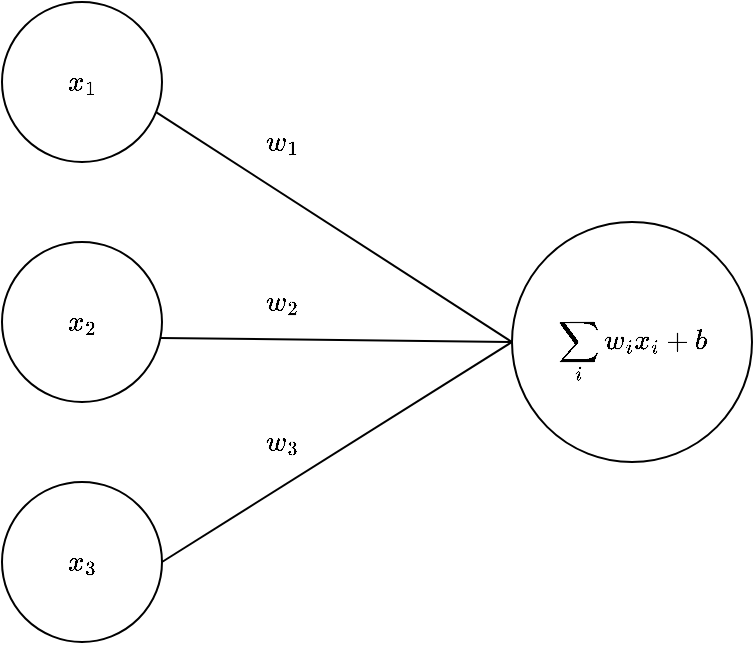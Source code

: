 <mxfile version="12.9.9" type="github"><diagram id="q2U0NmsmwU3HvsMNyU5W" name="Page-1"><mxGraphModel dx="934" dy="519" grid="1" gridSize="10" guides="1" tooltips="1" connect="1" arrows="1" fold="1" page="1" pageScale="1" pageWidth="850" pageHeight="1100" math="1" shadow="0"><root><mxCell id="0"/><mxCell id="1" parent="0"/><mxCell id="qY2oE8lwWr5D2VLlj5Ar-1" value="" style="ellipse;whiteSpace=wrap;html=1;aspect=fixed;" vertex="1" parent="1"><mxGeometry x="120" y="210" width="80" height="80" as="geometry"/></mxCell><mxCell id="qY2oE8lwWr5D2VLlj5Ar-6" value="" style="ellipse;whiteSpace=wrap;html=1;aspect=fixed;" vertex="1" parent="1"><mxGeometry x="120" y="330" width="80" height="80" as="geometry"/></mxCell><mxCell id="qY2oE8lwWr5D2VLlj5Ar-7" value="" style="ellipse;whiteSpace=wrap;html=1;aspect=fixed;" vertex="1" parent="1"><mxGeometry x="120" y="450" width="80" height="80" as="geometry"/></mxCell><mxCell id="qY2oE8lwWr5D2VLlj5Ar-8" value="" style="endArrow=none;html=1;exitX=0.963;exitY=0.688;exitDx=0;exitDy=0;exitPerimeter=0;entryX=0;entryY=0.5;entryDx=0;entryDy=0;" edge="1" parent="1" source="qY2oE8lwWr5D2VLlj5Ar-1" target="qY2oE8lwWr5D2VLlj5Ar-9"><mxGeometry width="50" height="50" relative="1" as="geometry"><mxPoint x="400" y="410" as="sourcePoint"/><mxPoint x="380" y="280" as="targetPoint"/></mxGeometry></mxCell><mxCell id="qY2oE8lwWr5D2VLlj5Ar-9" value="" style="ellipse;whiteSpace=wrap;html=1;aspect=fixed;" vertex="1" parent="1"><mxGeometry x="375" y="320" width="120" height="120" as="geometry"/></mxCell><mxCell id="qY2oE8lwWr5D2VLlj5Ar-10" value="" style="endArrow=none;html=1;exitX=0.988;exitY=0.6;exitDx=0;exitDy=0;exitPerimeter=0;entryX=0;entryY=0.5;entryDx=0;entryDy=0;" edge="1" parent="1" source="qY2oE8lwWr5D2VLlj5Ar-6" target="qY2oE8lwWr5D2VLlj5Ar-9"><mxGeometry width="50" height="50" relative="1" as="geometry"><mxPoint x="230" y="350" as="sourcePoint"/><mxPoint x="407.96" y="454.96" as="targetPoint"/></mxGeometry></mxCell><mxCell id="qY2oE8lwWr5D2VLlj5Ar-11" value="" style="endArrow=none;html=1;exitX=1;exitY=0.5;exitDx=0;exitDy=0;entryX=0;entryY=0.5;entryDx=0;entryDy=0;" edge="1" parent="1" source="qY2oE8lwWr5D2VLlj5Ar-7" target="qY2oE8lwWr5D2VLlj5Ar-9"><mxGeometry width="50" height="50" relative="1" as="geometry"><mxPoint x="270" y="480" as="sourcePoint"/><mxPoint x="447.96" y="584.96" as="targetPoint"/></mxGeometry></mxCell><mxCell id="qY2oE8lwWr5D2VLlj5Ar-12" value="$$x_1$$" style="text;html=1;strokeColor=none;fillColor=none;align=center;verticalAlign=middle;whiteSpace=wrap;rounded=0;" vertex="1" parent="1"><mxGeometry x="140" y="240" width="40" height="20" as="geometry"/></mxCell><mxCell id="qY2oE8lwWr5D2VLlj5Ar-13" value="$$x_2$$" style="text;html=1;strokeColor=none;fillColor=none;align=center;verticalAlign=middle;whiteSpace=wrap;rounded=0;" vertex="1" parent="1"><mxGeometry x="140" y="360" width="40" height="20" as="geometry"/></mxCell><mxCell id="qY2oE8lwWr5D2VLlj5Ar-14" value="$$x_3$$" style="text;html=1;strokeColor=none;fillColor=none;align=center;verticalAlign=middle;whiteSpace=wrap;rounded=0;" vertex="1" parent="1"><mxGeometry x="140" y="480" width="40" height="20" as="geometry"/></mxCell><mxCell id="qY2oE8lwWr5D2VLlj5Ar-15" value="$$\sum_{i}w_i x_i + b$$ " style="text;html=1;strokeColor=none;fillColor=none;align=center;verticalAlign=middle;whiteSpace=wrap;rounded=0;" vertex="1" parent="1"><mxGeometry x="380" y="360" width="110" height="50" as="geometry"/></mxCell><mxCell id="qY2oE8lwWr5D2VLlj5Ar-16" value="$$w_1$$" style="text;html=1;strokeColor=none;fillColor=none;align=center;verticalAlign=middle;whiteSpace=wrap;rounded=0;" vertex="1" parent="1"><mxGeometry x="240" y="270" width="40" height="20" as="geometry"/></mxCell><mxCell id="qY2oE8lwWr5D2VLlj5Ar-17" value="$$w_2$$" style="text;html=1;strokeColor=none;fillColor=none;align=center;verticalAlign=middle;whiteSpace=wrap;rounded=0;" vertex="1" parent="1"><mxGeometry x="240" y="350" width="40" height="20" as="geometry"/></mxCell><mxCell id="qY2oE8lwWr5D2VLlj5Ar-18" value="$$w_3$$" style="text;html=1;strokeColor=none;fillColor=none;align=center;verticalAlign=middle;whiteSpace=wrap;rounded=0;" vertex="1" parent="1"><mxGeometry x="240" y="420" width="40" height="20" as="geometry"/></mxCell></root></mxGraphModel></diagram></mxfile>